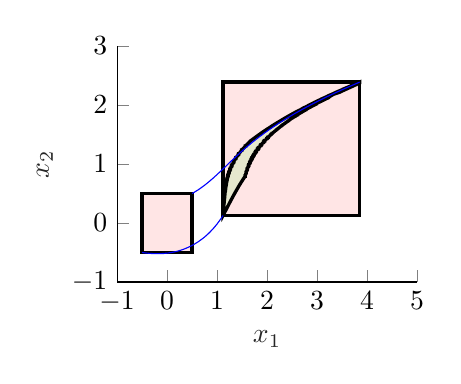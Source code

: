 % This file was created by matlab2tikz.
%
%The latest updates can be retrieved from
%  http://www.mathworks.com/matlabcentral/fileexchange/22022-matlab2tikz-matlab2tikz
%where you can also make suggestions and rate matlab2tikz.
%
\begin{tikzpicture}

\begin{axis}[%
width=3.809cm,
height=3cm,
at={(0cm,0cm)},
scale only axis,
xmin=-1,
xmax=5,
xtick={-1,  0,  1,  2,  3,  4,  5},
xlabel style={font=\color{white!15!black}},
xlabel={$x_1$},
ymin=-1,
ymax=3,
ytick={-1,  0,  1,  2,  3},
ylabel style={font=\color{white!15!black}},
ylabel={$x_2$},
axis background/.style={fill=white},
axis x line*=bottom,
axis y line*=left
]

\addplot[area legend, line width=1.2pt, draw=black, fill=red, fill opacity=0.1, forget plot]
table[row sep=crcr] {%
x	y\\
1.119	0.127\\
3.853	0.127\\
3.853	2.385\\
1.119	2.385\\
}--cycle;

\addplot[area legend, line width=1.2pt, draw=black, fill=red, fill opacity=0.1, forget plot]
table[row sep=crcr] {%
x	y\\
-0.5	-0.5\\
-0.45	-0.5\\
-0.4	-0.5\\
-0.35	-0.5\\
-0.3	-0.5\\
-0.25	-0.5\\
-0.2	-0.5\\
-0.15	-0.5\\
-0.1	-0.5\\
-0.05	-0.5\\
0	-0.5\\
0.05	-0.5\\
0.1	-0.5\\
0.15	-0.5\\
0.2	-0.5\\
0.25	-0.5\\
0.3	-0.5\\
0.35	-0.5\\
0.4	-0.5\\
0.45	-0.5\\
0.5	-0.5\\
0.5	-0.45\\
0.5	-0.4\\
0.5	-0.35\\
0.5	-0.3\\
0.5	-0.25\\
0.5	-0.2\\
0.5	-0.15\\
0.5	-0.1\\
0.5	-0.05\\
0.5	0\\
0.5	0.05\\
0.5	0.1\\
0.5	0.15\\
0.5	0.2\\
0.5	0.25\\
0.5	0.3\\
0.5	0.35\\
0.5	0.4\\
0.5	0.45\\
0.5	0.5\\
0.45	0.5\\
0.4	0.5\\
0.35	0.5\\
0.3	0.5\\
0.25	0.5\\
0.2	0.5\\
0.15	0.5\\
0.1	0.5\\
0.05	0.5\\
0	0.5\\
-0.05	0.5\\
-0.1	0.5\\
-0.15	0.5\\
-0.2	0.5\\
-0.25	0.5\\
-0.3	0.5\\
-0.35	0.5\\
-0.4	0.5\\
-0.45	0.5\\
-0.5	0.5\\
-0.5	0.45\\
-0.5	0.4\\
-0.5	0.35\\
-0.5	0.3\\
-0.5	0.25\\
-0.5	0.2\\
-0.5	0.15\\
-0.5	0.1\\
-0.5	0.05\\
-0.5	0\\
-0.5	-0.05\\
-0.5	-0.1\\
-0.5	-0.15\\
-0.5	-0.2\\
-0.5	-0.25\\
-0.5	-0.3\\
-0.5	-0.35\\
-0.5	-0.4\\
-0.5	-0.45\\
-0.5	-0.5\\
}--cycle;

\addplot[area legend, line width=1.2pt, draw=black, fill=green, fill opacity=0.1, forget plot]
table[row sep=crcr] {%
x	y\\
1.119	0.127\\
1.14	0.161\\
1.161	0.195\\
1.182	0.228\\
1.202	0.262\\
1.223	0.295\\
1.243	0.329\\
1.264	0.362\\
1.284	0.395\\
1.305	0.428\\
1.326	0.461\\
1.348	0.494\\
1.369	0.526\\
1.391	0.559\\
1.414	0.592\\
1.436	0.625\\
1.46	0.658\\
1.484	0.691\\
1.509	0.724\\
1.534	0.757\\
1.56	0.79\\
1.56	0.79\\
1.56	0.791\\
1.561	0.791\\
1.561	0.792\\
1.561	0.792\\
1.561	0.793\\
1.561	0.794\\
1.562	0.794\\
1.562	0.795\\
1.562	0.795\\
1.562	0.796\\
1.562	0.796\\
1.562	0.797\\
1.563	0.797\\
1.563	0.798\\
1.563	0.798\\
1.563	0.799\\
1.563	0.799\\
1.563	0.8\\
1.563	0.8\\
1.563	0.801\\
1.564	0.801\\
1.564	0.802\\
1.578	0.845\\
1.579	0.846\\
1.579	0.846\\
1.579	0.847\\
1.579	0.847\\
1.579	0.848\\
1.58	0.849\\
1.58	0.849\\
1.58	0.85\\
1.58	0.85\\
1.58	0.851\\
1.581	0.851\\
1.581	0.852\\
1.581	0.852\\
1.581	0.853\\
1.581	0.853\\
1.581	0.854\\
1.582	0.855\\
1.582	0.855\\
1.582	0.856\\
1.582	0.856\\
1.582	0.857\\
1.583	0.857\\
1.583	0.858\\
1.583	0.858\\
1.583	0.859\\
1.583	0.859\\
1.583	0.86\\
1.584	0.86\\
1.584	0.861\\
1.584	0.861\\
1.584	0.862\\
1.584	0.862\\
1.584	0.863\\
1.585	0.863\\
1.585	0.864\\
1.585	0.864\\
1.585	0.865\\
1.599	0.9\\
1.599	0.901\\
1.6	0.902\\
1.6	0.902\\
1.6	0.903\\
1.6	0.903\\
1.6	0.904\\
1.601	0.904\\
1.601	0.905\\
1.601	0.905\\
1.601	0.906\\
1.601	0.906\\
1.602	0.907\\
1.602	0.908\\
1.602	0.908\\
1.602	0.909\\
1.603	0.909\\
1.603	0.91\\
1.603	0.91\\
1.603	0.911\\
1.603	0.911\\
1.604	0.912\\
1.604	0.912\\
1.604	0.913\\
1.604	0.913\\
1.604	0.914\\
1.605	0.915\\
1.605	0.915\\
1.605	0.916\\
1.605	0.916\\
1.605	0.917\\
1.606	0.917\\
1.606	0.918\\
1.606	0.918\\
1.606	0.919\\
1.606	0.919\\
1.607	0.92\\
1.607	0.92\\
1.607	0.921\\
1.607	0.921\\
1.608	0.922\\
1.608	0.922\\
1.608	0.923\\
1.608	0.924\\
1.608	0.924\\
1.609	0.925\\
1.609	0.925\\
1.609	0.926\\
1.609	0.926\\
1.609	0.927\\
1.622	0.956\\
1.623	0.956\\
1.623	0.957\\
1.623	0.957\\
1.623	0.958\\
1.624	0.958\\
1.624	0.959\\
1.624	0.959\\
1.624	0.96\\
1.625	0.96\\
1.625	0.961\\
1.625	0.962\\
1.625	0.962\\
1.626	0.963\\
1.626	0.963\\
1.626	0.964\\
1.626	0.964\\
1.627	0.965\\
1.627	0.965\\
1.627	0.966\\
1.627	0.966\\
1.628	0.967\\
1.628	0.968\\
1.628	0.968\\
1.628	0.969\\
1.629	0.969\\
1.629	0.97\\
1.629	0.97\\
1.629	0.971\\
1.63	0.971\\
1.63	0.972\\
1.63	0.972\\
1.63	0.973\\
1.631	0.973\\
1.631	0.974\\
1.631	0.975\\
1.631	0.975\\
1.632	0.976\\
1.632	0.976\\
1.632	0.977\\
1.632	0.977\\
1.633	0.978\\
1.633	0.978\\
1.633	0.979\\
1.633	0.979\\
1.634	0.98\\
1.634	0.98\\
1.634	0.981\\
1.634	0.982\\
1.635	0.982\\
1.635	0.983\\
1.635	0.984\\
1.636	0.984\\
1.636	0.985\\
1.636	0.985\\
1.636	0.986\\
1.637	0.986\\
1.637	0.987\\
1.637	0.987\\
1.649	1.011\\
1.65	1.011\\
1.65	1.012\\
1.65	1.012\\
1.65	1.013\\
1.651	1.013\\
1.651	1.014\\
1.651	1.015\\
1.652	1.015\\
1.652	1.016\\
1.652	1.016\\
1.652	1.017\\
1.653	1.017\\
1.653	1.018\\
1.653	1.018\\
1.654	1.019\\
1.654	1.02\\
1.654	1.02\\
1.654	1.021\\
1.655	1.021\\
1.655	1.022\\
1.655	1.022\\
1.656	1.023\\
1.656	1.023\\
1.656	1.024\\
1.656	1.024\\
1.657	1.025\\
1.657	1.026\\
1.657	1.026\\
1.658	1.027\\
1.658	1.027\\
1.658	1.028\\
1.658	1.028\\
1.659	1.029\\
1.659	1.029\\
1.659	1.03\\
1.66	1.03\\
1.66	1.031\\
1.66	1.032\\
1.66	1.032\\
1.661	1.033\\
1.661	1.033\\
1.661	1.034\\
1.662	1.034\\
1.662	1.035\\
1.662	1.035\\
1.663	1.036\\
1.663	1.037\\
1.663	1.037\\
1.663	1.038\\
1.664	1.038\\
1.664	1.039\\
1.664	1.039\\
1.665	1.04\\
1.665	1.04\\
1.665	1.041\\
1.666	1.041\\
1.666	1.042\\
1.666	1.043\\
1.666	1.043\\
1.667	1.044\\
1.667	1.044\\
1.667	1.045\\
1.668	1.045\\
1.668	1.046\\
1.668	1.046\\
1.68	1.066\\
1.68	1.067\\
1.681	1.067\\
1.681	1.068\\
1.681	1.069\\
1.682	1.069\\
1.682	1.07\\
1.682	1.07\\
1.683	1.071\\
1.683	1.071\\
1.683	1.072\\
1.684	1.073\\
1.684	1.073\\
1.684	1.074\\
1.685	1.074\\
1.685	1.075\\
1.685	1.075\\
1.686	1.076\\
1.686	1.076\\
1.686	1.077\\
1.687	1.078\\
1.687	1.078\\
1.687	1.079\\
1.688	1.079\\
1.688	1.08\\
1.688	1.08\\
1.689	1.081\\
1.689	1.081\\
1.689	1.082\\
1.69	1.083\\
1.69	1.083\\
1.69	1.084\\
1.691	1.084\\
1.691	1.085\\
1.691	1.085\\
1.692	1.086\\
1.692	1.086\\
1.692	1.087\\
1.693	1.088\\
1.693	1.088\\
1.693	1.089\\
1.694	1.089\\
1.694	1.09\\
1.694	1.09\\
1.695	1.091\\
1.695	1.091\\
1.695	1.092\\
1.696	1.093\\
1.696	1.093\\
1.696	1.094\\
1.697	1.094\\
1.697	1.095\\
1.698	1.095\\
1.698	1.096\\
1.698	1.096\\
1.699	1.097\\
1.699	1.098\\
1.699	1.098\\
1.7	1.099\\
1.7	1.099\\
1.7	1.1\\
1.701	1.1\\
1.701	1.101\\
1.701	1.102\\
1.702	1.102\\
1.702	1.103\\
1.702	1.103\\
1.703	1.104\\
1.715	1.123\\
1.716	1.123\\
1.716	1.124\\
1.717	1.124\\
1.717	1.125\\
1.717	1.126\\
1.718	1.126\\
1.718	1.127\\
1.718	1.127\\
1.719	1.128\\
1.719	1.128\\
1.72	1.129\\
1.72	1.13\\
1.72	1.13\\
1.721	1.131\\
1.721	1.131\\
1.722	1.132\\
1.722	1.132\\
1.722	1.133\\
1.723	1.134\\
1.723	1.134\\
1.723	1.135\\
1.724	1.135\\
1.724	1.136\\
1.725	1.136\\
1.725	1.137\\
1.725	1.138\\
1.726	1.138\\
1.726	1.139\\
1.727	1.139\\
1.727	1.14\\
1.727	1.14\\
1.728	1.141\\
1.728	1.142\\
1.729	1.142\\
1.729	1.143\\
1.729	1.143\\
1.73	1.144\\
1.73	1.144\\
1.731	1.145\\
1.731	1.146\\
1.731	1.146\\
1.732	1.147\\
1.732	1.147\\
1.733	1.148\\
1.733	1.148\\
1.733	1.149\\
1.734	1.15\\
1.734	1.15\\
1.735	1.151\\
1.735	1.151\\
1.735	1.152\\
1.736	1.152\\
1.736	1.153\\
1.737	1.154\\
1.737	1.154\\
1.737	1.155\\
1.738	1.155\\
1.738	1.156\\
1.739	1.156\\
1.739	1.157\\
1.739	1.158\\
1.74	1.158\\
1.74	1.159\\
1.741	1.159\\
1.741	1.16\\
1.741	1.16\\
1.742	1.161\\
1.742	1.162\\
1.743	1.162\\
1.743	1.163\\
1.744	1.163\\
1.756	1.18\\
1.757	1.181\\
1.757	1.181\\
1.758	1.182\\
1.758	1.183\\
1.758	1.183\\
1.759	1.184\\
1.759	1.184\\
1.76	1.185\\
1.76	1.185\\
1.761	1.186\\
1.761	1.187\\
1.762	1.187\\
1.762	1.188\\
1.762	1.188\\
1.763	1.189\\
1.763	1.189\\
1.764	1.19\\
1.764	1.191\\
1.765	1.191\\
1.765	1.192\\
1.766	1.192\\
1.766	1.193\\
1.766	1.194\\
1.767	1.194\\
1.767	1.195\\
1.768	1.195\\
1.768	1.196\\
1.769	1.196\\
1.769	1.197\\
1.77	1.198\\
1.77	1.198\\
1.771	1.199\\
1.771	1.199\\
1.771	1.2\\
1.772	1.201\\
1.772	1.201\\
1.773	1.202\\
1.773	1.202\\
1.774	1.203\\
1.774	1.204\\
1.775	1.204\\
1.775	1.205\\
1.776	1.205\\
1.776	1.206\\
1.777	1.206\\
1.777	1.207\\
1.777	1.208\\
1.778	1.208\\
1.778	1.209\\
1.779	1.209\\
1.779	1.21\\
1.78	1.211\\
1.78	1.211\\
1.781	1.212\\
1.781	1.212\\
1.782	1.213\\
1.782	1.213\\
1.783	1.214\\
1.783	1.215\\
1.784	1.215\\
1.784	1.216\\
1.785	1.216\\
1.785	1.217\\
1.785	1.218\\
1.786	1.218\\
1.786	1.219\\
1.787	1.219\\
1.787	1.22\\
1.788	1.221\\
1.788	1.221\\
1.789	1.222\\
1.789	1.222\\
1.803	1.239\\
1.804	1.24\\
1.804	1.24\\
1.805	1.241\\
1.805	1.241\\
1.806	1.242\\
1.806	1.243\\
1.807	1.243\\
1.807	1.244\\
1.808	1.244\\
1.808	1.245\\
1.809	1.246\\
1.809	1.246\\
1.81	1.247\\
1.81	1.247\\
1.811	1.248\\
1.811	1.249\\
1.812	1.249\\
1.812	1.25\\
1.813	1.25\\
1.814	1.251\\
1.814	1.252\\
1.815	1.252\\
1.815	1.253\\
1.816	1.253\\
1.816	1.254\\
1.817	1.255\\
1.817	1.255\\
1.818	1.256\\
1.818	1.256\\
1.819	1.257\\
1.819	1.258\\
1.82	1.258\\
1.82	1.259\\
1.821	1.259\\
1.821	1.26\\
1.822	1.261\\
1.822	1.261\\
1.823	1.262\\
1.824	1.262\\
1.824	1.263\\
1.825	1.264\\
1.825	1.264\\
1.826	1.265\\
1.826	1.265\\
1.827	1.266\\
1.827	1.267\\
1.828	1.267\\
1.828	1.268\\
1.829	1.268\\
1.829	1.269\\
1.83	1.27\\
1.831	1.27\\
1.831	1.271\\
1.832	1.271\\
1.832	1.272\\
1.833	1.273\\
1.833	1.273\\
1.834	1.274\\
1.834	1.274\\
1.835	1.275\\
1.835	1.276\\
1.836	1.276\\
1.837	1.277\\
1.837	1.277\\
1.838	1.278\\
1.838	1.279\\
1.839	1.279\\
1.839	1.28\\
1.858	1.3\\
1.858	1.3\\
1.859	1.301\\
1.859	1.301\\
1.86	1.302\\
1.861	1.303\\
1.861	1.303\\
1.862	1.304\\
1.862	1.304\\
1.863	1.305\\
1.863	1.306\\
1.864	1.306\\
1.865	1.307\\
1.865	1.308\\
1.866	1.308\\
1.866	1.309\\
1.867	1.309\\
1.868	1.31\\
1.868	1.311\\
1.869	1.311\\
1.869	1.312\\
1.87	1.313\\
1.871	1.313\\
1.871	1.314\\
1.872	1.314\\
1.872	1.315\\
1.873	1.316\\
1.874	1.316\\
1.874	1.317\\
1.875	1.317\\
1.875	1.318\\
1.876	1.319\\
1.877	1.319\\
1.877	1.32\\
1.878	1.321\\
1.879	1.321\\
1.879	1.322\\
1.88	1.322\\
1.88	1.323\\
1.881	1.324\\
1.882	1.324\\
1.882	1.325\\
1.883	1.326\\
1.883	1.326\\
1.884	1.327\\
1.885	1.327\\
1.885	1.328\\
1.886	1.329\\
1.887	1.329\\
1.887	1.33\\
1.888	1.331\\
1.888	1.331\\
1.889	1.332\\
1.89	1.332\\
1.89	1.333\\
1.891	1.334\\
1.892	1.334\\
1.892	1.335\\
1.893	1.336\\
1.893	1.336\\
1.894	1.337\\
1.895	1.337\\
1.895	1.338\\
1.896	1.339\\
1.92	1.362\\
1.921	1.363\\
1.922	1.363\\
1.922	1.364\\
1.923	1.365\\
1.924	1.365\\
1.924	1.366\\
1.925	1.367\\
1.926	1.367\\
1.926	1.368\\
1.927	1.369\\
1.928	1.369\\
1.928	1.37\\
1.929	1.37\\
1.93	1.371\\
1.93	1.372\\
1.931	1.372\\
1.932	1.373\\
1.933	1.374\\
1.933	1.374\\
1.934	1.375\\
1.935	1.376\\
1.935	1.376\\
1.936	1.377\\
1.937	1.378\\
1.937	1.378\\
1.938	1.379\\
1.939	1.379\\
1.939	1.38\\
1.94	1.381\\
1.941	1.381\\
1.942	1.382\\
1.942	1.383\\
1.943	1.383\\
1.944	1.384\\
1.944	1.385\\
1.945	1.385\\
1.946	1.386\\
1.946	1.387\\
1.947	1.387\\
1.948	1.388\\
1.949	1.388\\
1.949	1.389\\
1.95	1.39\\
1.951	1.39\\
1.951	1.391\\
1.952	1.392\\
1.953	1.392\\
1.954	1.393\\
1.954	1.394\\
1.955	1.394\\
1.956	1.395\\
1.956	1.396\\
1.957	1.396\\
1.958	1.397\\
1.959	1.398\\
1.959	1.398\\
1.993	1.427\\
1.993	1.428\\
1.994	1.429\\
1.995	1.429\\
1.996	1.43\\
1.996	1.431\\
1.997	1.431\\
1.998	1.432\\
1.999	1.433\\
2.0	1.433\\
2.0	1.434\\
2.001	1.435\\
2.002	1.435\\
2.003	1.436\\
2.004	1.437\\
2.004	1.437\\
2.005	1.438\\
2.006	1.439\\
2.007	1.439\\
2.007	1.44\\
2.008	1.441\\
2.009	1.441\\
2.01	1.442\\
2.011	1.443\\
2.011	1.443\\
2.012	1.444\\
2.013	1.445\\
2.014	1.445\\
2.015	1.446\\
2.015	1.447\\
2.016	1.447\\
2.017	1.448\\
2.018	1.449\\
2.019	1.449\\
2.02	1.45\\
2.02	1.451\\
2.021	1.451\\
2.022	1.452\\
2.023	1.453\\
2.024	1.453\\
2.024	1.454\\
2.025	1.455\\
2.026	1.455\\
2.027	1.456\\
2.028	1.457\\
2.028	1.457\\
2.029	1.458\\
2.03	1.459\\
2.031	1.459\\
2.032	1.46\\
2.076	1.495\\
2.077	1.496\\
2.078	1.497\\
2.079	1.497\\
2.08	1.498\\
2.08	1.499\\
2.081	1.499\\
2.082	1.5\\
2.083	1.501\\
2.084	1.501\\
2.085	1.502\\
2.086	1.503\\
2.087	1.504\\
2.088	1.504\\
2.089	1.505\\
2.09	1.506\\
2.09	1.506\\
2.091	1.507\\
2.092	1.508\\
2.093	1.508\\
2.094	1.509\\
2.095	1.51\\
2.096	1.511\\
2.097	1.511\\
2.098	1.512\\
2.099	1.513\\
2.1	1.513\\
2.101	1.514\\
2.101	1.515\\
2.102	1.515\\
2.103	1.516\\
2.104	1.517\\
2.105	1.518\\
2.106	1.518\\
2.107	1.519\\
2.108	1.52\\
2.109	1.52\\
2.11	1.521\\
2.111	1.522\\
2.112	1.522\\
2.113	1.523\\
2.114	1.524\\
2.114	1.525\\
2.172	1.566\\
2.173	1.567\\
2.174	1.568\\
2.175	1.569\\
2.176	1.569\\
2.177	1.57\\
2.178	1.571\\
2.18	1.572\\
2.181	1.572\\
2.182	1.573\\
2.183	1.574\\
2.184	1.575\\
2.185	1.575\\
2.186	1.576\\
2.187	1.577\\
2.188	1.577\\
2.189	1.578\\
2.19	1.579\\
2.191	1.58\\
2.192	1.58\\
2.193	1.581\\
2.194	1.582\\
2.195	1.583\\
2.196	1.583\\
2.197	1.584\\
2.198	1.585\\
2.2	1.586\\
2.201	1.586\\
2.202	1.587\\
2.203	1.588\\
2.204	1.588\\
2.205	1.589\\
2.206	1.59\\
2.207	1.591\\
2.208	1.591\\
2.209	1.592\\
2.284	1.642\\
2.285	1.642\\
2.286	1.643\\
2.287	1.644\\
2.288	1.645\\
2.29	1.645\\
2.291	1.646\\
2.292	1.647\\
2.293	1.648\\
2.294	1.649\\
2.296	1.649\\
2.297	1.65\\
2.298	1.651\\
2.299	1.652\\
2.3	1.652\\
2.302	1.653\\
2.303	1.654\\
2.304	1.655\\
2.305	1.656\\
2.306	1.656\\
2.308	1.657\\
2.309	1.658\\
2.31	1.659\\
2.311	1.659\\
2.313	1.66\\
2.314	1.661\\
2.315	1.662\\
2.316	1.663\\
2.317	1.663\\
2.319	1.664\\
2.32	1.665\\
2.412	1.721\\
2.414	1.722\\
2.415	1.723\\
2.416	1.724\\
2.418	1.725\\
2.419	1.725\\
2.421	1.726\\
2.422	1.727\\
2.423	1.728\\
2.425	1.729\\
2.426	1.729\\
2.427	1.73\\
2.429	1.731\\
2.43	1.732\\
2.432	1.733\\
2.433	1.734\\
2.434	1.734\\
2.436	1.735\\
2.437	1.736\\
2.439	1.737\\
2.44	1.738\\
2.441	1.738\\
2.443	1.739\\
2.444	1.74\\
2.446	1.741\\
2.459	1.75\\
2.468	1.757\\
2.561	1.806\\
2.563	1.807\\
2.564	1.808\\
2.566	1.809\\
2.568	1.809\\
2.569	1.81\\
2.571	1.811\\
2.572	1.812\\
2.574	1.813\\
2.576	1.814\\
2.577	1.815\\
2.579	1.815\\
2.581	1.816\\
2.582	1.817\\
2.584	1.818\\
2.585	1.819\\
2.587	1.82\\
2.589	1.821\\
2.59	1.822\\
2.592	1.822\\
2.593	1.823\\
2.597	1.826\\
2.6	1.828\\
2.602	1.829\\
2.602	1.829\\
2.603	1.83\\
2.604	1.831\\
2.605	1.831\\
2.606	1.832\\
2.607	1.832\\
2.607	1.833\\
2.608	1.833\\
2.609	1.834\\
2.61	1.835\\
2.61	1.835\\
2.734	1.896\\
2.736	1.897\\
2.738	1.898\\
2.74	1.899\\
2.742	1.9\\
2.743	1.901\\
2.745	1.902\\
2.747	1.903\\
2.749	1.904\\
2.751	1.905\\
2.753	1.906\\
2.755	1.907\\
2.757	1.908\\
2.758	1.908\\
2.76	1.909\\
2.762	1.91\\
2.764	1.911\\
2.766	1.912\\
2.767	1.913\\
2.768	1.913\\
2.769	1.914\\
2.77	1.915\\
2.771	1.915\\
2.772	1.916\\
2.773	1.916\\
2.774	1.917\\
2.774	1.918\\
2.775	1.918\\
2.776	1.919\\
2.777	1.919\\
2.778	1.92\\
2.779	1.921\\
2.78	1.921\\
2.78	1.922\\
2.781	1.922\\
2.782	1.923\\
2.783	1.923\\
2.784	1.924\\
2.784	1.925\\
2.785	1.925\\
2.935	1.993\\
2.937	1.994\\
2.94	1.995\\
2.942	1.996\\
2.944	1.997\\
2.946	1.998\\
2.948	1.999\\
2.95	2.0\\
2.953	2.001\\
2.955	2.002\\
2.957	2.003\\
2.959	2.004\\
2.961	2.005\\
2.963	2.006\\
2.966	2.007\\
2.967	2.008\\
2.968	2.009\\
2.969	2.009\\
2.97	2.01\\
2.971	2.011\\
2.972	2.011\\
2.973	2.012\\
2.974	2.012\\
2.975	2.013\\
2.976	2.014\\
2.977	2.014\\
2.978	2.015\\
2.979	2.015\\
2.98	2.016\\
2.981	2.017\\
2.982	2.017\\
2.983	2.018\\
2.984	2.018\\
2.985	2.019\\
2.986	2.02\\
2.987	2.02\\
2.987	2.021\\
2.988	2.021\\
2.989	2.022\\
2.99	2.022\\
2.991	2.023\\
2.991	2.023\\
2.992	2.024\\
2.993	2.025\\
2.993	2.025\\
3.17	2.098\\
3.172	2.099\\
3.175	2.1\\
3.177	2.101\\
3.18	2.102\\
3.182	2.103\\
3.185	2.105\\
3.187	2.106\\
3.19	2.107\\
3.192	2.108\\
3.195	2.109\\
3.197	2.11\\
3.2	2.111\\
3.201	2.112\\
3.203	2.112\\
3.204	2.113\\
3.205	2.114\\
3.206	2.114\\
3.207	2.115\\
3.209	2.115\\
3.21	2.116\\
3.211	2.117\\
3.212	2.117\\
3.213	2.118\\
3.214	2.119\\
3.215	2.119\\
3.217	2.12\\
3.218	2.12\\
3.219	2.121\\
3.22	2.122\\
3.221	2.122\\
3.222	2.123\\
3.223	2.123\\
3.224	2.124\\
3.225	2.125\\
3.226	2.125\\
3.226	2.126\\
3.227	2.126\\
3.228	2.127\\
3.229	2.127\\
3.23	2.128\\
3.231	2.128\\
3.231	2.129\\
3.232	2.13\\
3.329	2.179\\
3.444	2.211\\
3.447	2.212\\
3.45	2.214\\
3.453	2.215\\
3.456	2.216\\
3.459	2.217\\
3.462	2.218\\
3.465	2.219\\
3.467	2.221\\
3.47	2.222\\
3.473	2.223\\
3.476	2.224\\
3.479	2.225\\
3.482	2.226\\
3.485	2.228\\
3.488	2.229\\
3.491	2.23\\
3.494	2.231\\
3.497	2.232\\
3.5	2.233\\
3.503	2.235\\
3.506	2.236\\
3.509	2.237\\
3.512	2.238\\
3.514	2.239\\
3.517	2.24\\
3.52	2.241\\
3.523	2.243\\
3.526	2.244\\
3.529	2.245\\
3.532	2.246\\
3.535	2.247\\
3.538	2.248\\
3.54	2.249\\
3.543	2.25\\
3.546	2.252\\
3.549	2.253\\
3.552	2.254\\
3.555	2.255\\
3.558	2.256\\
3.561	2.257\\
3.563	2.258\\
3.566	2.259\\
3.569	2.26\\
3.572	2.262\\
3.575	2.263\\
3.578	2.264\\
3.58	2.265\\
3.583	2.266\\
3.586	2.267\\
3.589	2.268\\
3.591	2.269\\
3.594	2.27\\
3.597	2.271\\
3.6	2.272\\
3.603	2.273\\
3.605	2.275\\
3.608	2.276\\
3.611	2.277\\
3.614	2.278\\
3.616	2.279\\
3.619	2.28\\
3.622	2.281\\
3.624	2.282\\
3.627	2.283\\
3.63	2.284\\
3.632	2.285\\
3.635	2.286\\
3.638	2.287\\
3.64	2.288\\
3.643	2.289\\
3.646	2.29\\
3.648	2.291\\
3.651	2.292\\
3.653	2.293\\
3.656	2.294\\
3.659	2.295\\
3.661	2.296\\
3.664	2.297\\
3.666	2.298\\
3.669	2.299\\
3.671	2.3\\
3.674	2.301\\
3.676	2.302\\
3.679	2.303\\
3.681	2.304\\
3.684	2.305\\
3.686	2.306\\
3.689	2.307\\
3.691	2.308\\
3.694	2.309\\
3.696	2.31\\
3.698	2.31\\
3.701	2.311\\
3.703	2.312\\
3.706	2.313\\
3.708	2.314\\
3.71	2.315\\
3.713	2.316\\
3.715	2.317\\
3.717	2.318\\
3.719	2.319\\
3.722	2.319\\
3.724	2.32\\
3.726	2.321\\
3.728	2.322\\
3.731	2.323\\
3.733	2.324\\
3.735	2.325\\
3.737	2.326\\
3.739	2.326\\
3.741	2.327\\
3.744	2.328\\
3.746	2.329\\
3.748	2.33\\
3.75	2.331\\
3.752	2.331\\
3.754	2.332\\
3.756	2.333\\
3.758	2.334\\
3.76	2.335\\
3.762	2.335\\
3.764	2.336\\
3.766	2.337\\
3.768	2.338\\
3.77	2.339\\
3.772	2.339\\
3.774	2.34\\
3.776	2.341\\
3.777	2.342\\
3.779	2.342\\
3.781	2.343\\
3.783	2.344\\
3.785	2.345\\
3.786	2.345\\
3.788	2.346\\
3.79	2.347\\
3.792	2.347\\
3.793	2.348\\
3.795	2.349\\
3.797	2.35\\
3.798	2.35\\
3.8	2.351\\
3.801	2.352\\
3.803	2.352\\
3.805	2.353\\
3.806	2.354\\
3.808	2.354\\
3.809	2.355\\
3.811	2.356\\
3.812	2.356\\
3.813	2.357\\
3.815	2.358\\
3.816	2.358\\
3.818	2.359\\
3.819	2.359\\
3.82	2.36\\
3.822	2.361\\
3.823	2.361\\
3.824	2.362\\
3.825	2.363\\
3.827	2.363\\
3.828	2.364\\
3.829	2.364\\
3.83	2.365\\
3.831	2.366\\
3.832	2.366\\
3.833	2.367\\
3.834	2.367\\
3.835	2.368\\
3.836	2.368\\
3.837	2.369\\
3.838	2.37\\
3.839	2.37\\
3.84	2.371\\
3.841	2.371\\
3.842	2.372\\
3.843	2.372\\
3.843	2.373\\
3.844	2.373\\
3.845	2.374\\
3.846	2.374\\
3.846	2.375\\
3.847	2.376\\
3.848	2.376\\
3.848	2.377\\
3.849	2.377\\
3.849	2.378\\
3.85	2.378\\
3.85	2.379\\
3.851	2.379\\
3.851	2.38\\
3.851	2.38\\
3.852	2.381\\
3.852	2.381\\
3.852	2.382\\
3.852	2.382\\
3.852	2.383\\
3.853	2.383\\
3.853	2.384\\
3.853	2.384\\
3.853	2.385\\
3.778	2.354\\
3.775	2.353\\
3.773	2.353\\
3.682	2.325\\
3.681	2.324\\
3.679	2.323\\
3.678	2.323\\
3.677	2.322\\
3.52	2.266\\
3.519	2.265\\
3.518	2.265\\
3.516	2.264\\
3.515	2.263\\
3.514	2.263\\
3.513	2.262\\
3.512	2.262\\
3.511	2.261\\
3.51	2.26\\
3.509	2.26\\
3.508	2.259\\
3.507	2.259\\
3.366	2.208\\
3.356	2.203\\
3.353	2.201\\
3.351	2.2\\
3.35	2.2\\
3.349	2.199\\
3.348	2.199\\
3.347	2.198\\
3.22	2.152\\
3.212	2.148\\
3.209	2.146\\
3.207	2.145\\
3.206	2.144\\
3.082	2.097\\
3.077	2.094\\
3.075	2.093\\
3.074	2.092\\
3.073	2.092\\
2.95	2.043\\
2.935	2.035\\
2.825	1.99\\
2.807	1.979\\
2.707	1.939\\
2.678	1.921\\
2.594	1.888\\
2.487	1.838\\
2.385	1.789\\
2.288	1.741\\
2.196	1.694\\
2.108	1.648\\
2.025	1.602\\
1.945	1.558\\
1.87	1.514\\
1.798	1.47\\
1.729	1.428\\
1.664	1.386\\
1.663	1.385\\
1.662	1.384\\
1.661	1.383\\
1.66	1.383\\
1.659	1.382\\
1.658	1.381\\
1.657	1.38\\
1.656	1.379\\
1.656	1.379\\
1.655	1.378\\
1.654	1.377\\
1.653	1.376\\
1.652	1.376\\
1.64	1.364\\
1.575	1.31\\
1.574	1.309\\
1.573	1.309\\
1.572	1.308\\
1.571	1.307\\
1.571	1.306\\
1.57	1.306\\
1.569	1.305\\
1.568	1.304\\
1.567	1.304\\
1.567	1.303\\
1.566	1.302\\
1.565	1.301\\
1.564	1.301\\
1.564	1.3\\
1.563	1.299\\
1.562	1.299\\
1.538	1.273\\
1.499	1.239\\
1.499	1.238\\
1.498	1.238\\
1.497	1.237\\
1.497	1.236\\
1.496	1.235\\
1.495	1.235\\
1.495	1.234\\
1.494	1.233\\
1.493	1.233\\
1.493	1.232\\
1.492	1.231\\
1.491	1.231\\
1.491	1.23\\
1.49	1.229\\
1.489	1.229\\
1.489	1.228\\
1.488	1.227\\
1.487	1.227\\
1.487	1.226\\
1.486	1.225\\
1.436	1.171\\
1.435	1.171\\
1.435	1.17\\
1.434	1.17\\
1.434	1.169\\
1.433	1.168\\
1.433	1.168\\
1.432	1.167\\
1.431	1.166\\
1.431	1.166\\
1.43	1.165\\
1.43	1.164\\
1.429	1.164\\
1.429	1.163\\
1.428	1.162\\
1.427	1.162\\
1.427	1.161\\
1.426	1.16\\
1.426	1.16\\
1.425	1.159\\
1.425	1.159\\
1.424	1.158\\
1.424	1.157\\
1.423	1.157\\
1.423	1.156\\
1.422	1.155\\
1.422	1.155\\
1.383	1.107\\
1.382	1.107\\
1.382	1.106\\
1.381	1.105\\
1.381	1.105\\
1.38	1.104\\
1.38	1.104\\
1.379	1.103\\
1.379	1.102\\
1.378	1.102\\
1.378	1.101\\
1.378	1.1\\
1.377	1.1\\
1.377	1.099\\
1.376	1.099\\
1.376	1.098\\
1.375	1.097\\
1.375	1.097\\
1.374	1.096\\
1.374	1.096\\
1.373	1.095\\
1.373	1.094\\
1.372	1.094\\
1.372	1.093\\
1.372	1.093\\
1.371	1.092\\
1.371	1.091\\
1.37	1.091\\
1.37	1.09\\
1.369	1.089\\
1.369	1.089\\
1.368	1.088\\
1.368	1.088\\
1.367	1.087\\
1.367	1.086\\
1.338	1.046\\
1.338	1.045\\
1.337	1.045\\
1.337	1.044\\
1.337	1.044\\
1.336	1.043\\
1.336	1.042\\
1.335	1.042\\
1.335	1.041\\
1.335	1.041\\
1.334	1.04\\
1.334	1.039\\
1.333	1.039\\
1.333	1.038\\
1.333	1.038\\
1.332	1.037\\
1.332	1.036\\
1.332	1.036\\
1.331	1.035\\
1.331	1.035\\
1.33	1.034\\
1.33	1.034\\
1.33	1.033\\
1.329	1.032\\
1.329	1.032\\
1.328	1.031\\
1.328	1.031\\
1.328	1.03\\
1.327	1.029\\
1.327	1.029\\
1.327	1.028\\
1.326	1.028\\
1.326	1.027\\
1.325	1.026\\
1.325	1.026\\
1.325	1.025\\
1.324	1.025\\
1.324	1.024\\
1.324	1.024\\
1.323	1.023\\
1.323	1.022\\
1.322	1.022\\
1.322	1.021\\
1.322	1.021\\
1.322	1.02\\
1.301	0.987\\
1.301	0.986\\
1.301	0.986\\
1.3	0.985\\
1.3	0.985\\
1.299	0.984\\
1.299	0.984\\
1.299	0.983\\
1.299	0.982\\
1.298	0.982\\
1.298	0.981\\
1.298	0.981\\
1.297	0.98\\
1.297	0.98\\
1.297	0.979\\
1.296	0.978\\
1.296	0.978\\
1.296	0.977\\
1.295	0.977\\
1.295	0.976\\
1.295	0.976\\
1.294	0.975\\
1.294	0.974\\
1.294	0.974\\
1.293	0.973\\
1.293	0.973\\
1.293	0.972\\
1.292	0.972\\
1.292	0.971\\
1.292	0.97\\
1.291	0.97\\
1.291	0.969\\
1.291	0.969\\
1.29	0.968\\
1.29	0.968\\
1.29	0.967\\
1.29	0.966\\
1.289	0.966\\
1.289	0.965\\
1.289	0.965\\
1.288	0.964\\
1.288	0.964\\
1.288	0.963\\
1.287	0.963\\
1.287	0.962\\
1.287	0.961\\
1.286	0.961\\
1.286	0.96\\
1.286	0.96\\
1.286	0.959\\
1.285	0.959\\
1.285	0.958\\
1.285	0.957\\
1.284	0.957\\
1.284	0.956\\
1.284	0.956\\
1.284	0.955\\
1.283	0.955\\
1.27	0.93\\
1.27	0.93\\
1.27	0.929\\
1.27	0.928\\
1.269	0.928\\
1.269	0.927\\
1.269	0.927\\
1.268	0.926\\
1.268	0.926\\
1.268	0.925\\
1.268	0.925\\
1.267	0.924\\
1.267	0.923\\
1.267	0.923\\
1.267	0.922\\
1.266	0.922\\
1.266	0.921\\
1.266	0.921\\
1.266	0.92\\
1.265	0.92\\
1.265	0.919\\
1.265	0.918\\
1.264	0.918\\
1.264	0.917\\
1.264	0.917\\
1.264	0.916\\
1.263	0.916\\
1.263	0.915\\
1.263	0.915\\
1.263	0.914\\
1.262	0.913\\
1.262	0.913\\
1.262	0.912\\
1.262	0.912\\
1.261	0.911\\
1.261	0.911\\
1.261	0.91\\
1.261	0.91\\
1.26	0.909\\
1.26	0.909\\
1.26	0.908\\
1.26	0.907\\
1.259	0.907\\
1.259	0.906\\
1.259	0.906\\
1.258	0.905\\
1.258	0.905\\
1.258	0.904\\
1.258	0.904\\
1.257	0.903\\
1.257	0.902\\
1.257	0.902\\
1.257	0.901\\
1.256	0.901\\
1.256	0.9\\
1.256	0.9\\
1.256	0.899\\
1.256	0.899\\
1.255	0.898\\
1.255	0.898\\
1.255	0.897\\
1.255	0.896\\
1.254	0.896\\
1.254	0.895\\
1.254	0.895\\
1.254	0.894\\
1.253	0.894\\
1.253	0.893\\
1.253	0.893\\
1.253	0.892\\
1.245	0.875\\
1.245	0.874\\
1.245	0.874\\
1.244	0.873\\
1.244	0.873\\
1.244	0.872\\
1.244	0.872\\
1.243	0.871\\
1.243	0.871\\
1.243	0.87\\
1.243	0.869\\
1.243	0.869\\
1.242	0.868\\
1.242	0.868\\
1.242	0.867\\
1.242	0.867\\
1.241	0.866\\
1.241	0.866\\
1.241	0.865\\
1.241	0.865\\
1.241	0.864\\
1.24	0.864\\
1.24	0.863\\
1.24	0.862\\
1.24	0.862\\
1.239	0.861\\
1.239	0.861\\
1.239	0.86\\
1.239	0.86\\
1.239	0.859\\
1.238	0.859\\
1.238	0.858\\
1.238	0.858\\
1.238	0.857\\
1.238	0.857\\
1.237	0.856\\
1.237	0.855\\
1.237	0.855\\
1.237	0.854\\
1.236	0.854\\
1.236	0.853\\
1.236	0.853\\
1.236	0.852\\
1.236	0.852\\
1.235	0.851\\
1.235	0.851\\
1.235	0.85\\
1.235	0.85\\
1.235	0.849\\
1.234	0.848\\
1.234	0.848\\
1.234	0.847\\
1.234	0.847\\
1.234	0.846\\
1.233	0.846\\
1.233	0.845\\
1.233	0.845\\
1.233	0.844\\
1.233	0.844\\
1.232	0.843\\
1.232	0.843\\
1.232	0.842\\
1.232	0.841\\
1.232	0.841\\
1.231	0.84\\
1.231	0.84\\
1.231	0.839\\
1.231	0.839\\
1.231	0.838\\
1.23	0.838\\
1.23	0.837\\
1.23	0.837\\
1.23	0.836\\
1.23	0.836\\
1.229	0.835\\
1.229	0.835\\
1.229	0.834\\
1.229	0.833\\
1.229	0.833\\
1.228	0.832\\
1.228	0.832\\
1.224	0.821\\
1.224	0.821\\
1.224	0.82\\
1.224	0.819\\
1.224	0.819\\
1.223	0.818\\
1.223	0.818\\
1.223	0.817\\
1.223	0.817\\
1.223	0.816\\
1.222	0.816\\
1.222	0.815\\
1.222	0.815\\
1.222	0.814\\
1.222	0.814\\
1.222	0.813\\
1.221	0.813\\
1.221	0.812\\
1.221	0.811\\
1.221	0.811\\
1.221	0.81\\
1.22	0.81\\
1.22	0.809\\
1.22	0.809\\
1.22	0.808\\
1.22	0.808\\
1.22	0.807\\
1.219	0.807\\
1.219	0.806\\
1.219	0.806\\
1.219	0.805\\
1.219	0.805\\
1.219	0.804\\
1.218	0.804\\
1.218	0.803\\
1.218	0.802\\
1.218	0.802\\
1.218	0.801\\
1.217	0.801\\
1.217	0.8\\
1.217	0.8\\
1.217	0.799\\
1.217	0.799\\
1.217	0.798\\
1.216	0.798\\
1.216	0.797\\
1.216	0.797\\
1.216	0.796\\
1.216	0.796\\
1.216	0.795\\
1.215	0.795\\
1.215	0.794\\
1.215	0.793\\
1.215	0.793\\
1.215	0.792\\
1.215	0.792\\
1.214	0.791\\
1.214	0.791\\
1.214	0.79\\
1.214	0.79\\
1.214	0.789\\
1.214	0.789\\
1.213	0.788\\
1.213	0.788\\
1.213	0.787\\
1.213	0.787\\
1.213	0.786\\
1.213	0.786\\
1.212	0.785\\
1.212	0.785\\
1.212	0.784\\
1.212	0.783\\
1.212	0.783\\
1.212	0.782\\
1.211	0.782\\
1.211	0.781\\
1.211	0.781\\
1.211	0.78\\
1.211	0.78\\
1.211	0.779\\
1.211	0.779\\
1.21	0.778\\
1.21	0.778\\
1.21	0.777\\
1.21	0.777\\
1.21	0.776\\
1.21	0.776\\
1.209	0.775\\
1.209	0.775\\
1.209	0.774\\
1.209	0.773\\
1.207	0.768\\
1.207	0.768\\
1.207	0.767\\
1.207	0.767\\
1.207	0.766\\
1.207	0.766\\
1.206	0.765\\
1.206	0.765\\
1.206	0.764\\
1.206	0.763\\
1.206	0.763\\
1.206	0.762\\
1.206	0.762\\
1.205	0.761\\
1.205	0.761\\
1.205	0.76\\
1.205	0.76\\
1.205	0.759\\
1.205	0.759\\
1.205	0.758\\
1.204	0.758\\
1.204	0.757\\
1.204	0.757\\
1.204	0.756\\
1.204	0.756\\
1.204	0.755\\
1.204	0.755\\
1.203	0.754\\
1.203	0.754\\
1.203	0.753\\
1.203	0.753\\
1.203	0.752\\
1.203	0.751\\
1.203	0.751\\
1.202	0.75\\
1.202	0.75\\
1.202	0.749\\
1.202	0.749\\
1.202	0.748\\
1.202	0.748\\
1.202	0.747\\
1.201	0.747\\
1.201	0.746\\
1.201	0.746\\
1.201	0.745\\
1.201	0.745\\
1.201	0.744\\
1.201	0.744\\
1.2	0.743\\
1.2	0.743\\
1.2	0.742\\
1.2	0.742\\
1.2	0.741\\
1.2	0.741\\
1.2	0.74\\
1.199	0.739\\
1.199	0.739\\
1.199	0.738\\
1.199	0.738\\
1.199	0.737\\
1.199	0.737\\
1.199	0.736\\
1.199	0.736\\
1.198	0.735\\
1.198	0.735\\
1.198	0.734\\
1.198	0.734\\
1.198	0.733\\
1.198	0.733\\
1.198	0.732\\
1.197	0.732\\
1.197	0.731\\
1.197	0.731\\
1.197	0.73\\
1.197	0.73\\
1.197	0.729\\
1.197	0.729\\
1.197	0.728\\
1.196	0.728\\
1.196	0.727\\
1.196	0.726\\
1.196	0.726\\
1.196	0.725\\
1.196	0.725\\
1.196	0.724\\
1.196	0.724\\
1.195	0.723\\
1.195	0.723\\
1.195	0.722\\
1.195	0.722\\
1.195	0.721\\
1.195	0.721\\
1.195	0.72\\
1.195	0.72\\
1.194	0.716\\
1.194	0.716\\
1.193	0.715\\
1.193	0.715\\
1.193	0.714\\
1.193	0.713\\
1.193	0.713\\
1.193	0.712\\
1.193	0.712\\
1.193	0.711\\
1.192	0.711\\
1.192	0.71\\
1.192	0.71\\
1.192	0.709\\
1.192	0.709\\
1.192	0.708\\
1.192	0.708\\
1.192	0.707\\
1.191	0.707\\
1.191	0.706\\
1.191	0.706\\
1.191	0.705\\
1.191	0.705\\
1.191	0.704\\
1.191	0.704\\
1.191	0.703\\
1.191	0.703\\
1.19	0.702\\
1.19	0.702\\
1.19	0.701\\
1.19	0.701\\
1.19	0.7\\
1.19	0.7\\
1.19	0.699\\
1.19	0.698\\
1.189	0.698\\
1.189	0.697\\
1.189	0.697\\
1.189	0.696\\
1.189	0.696\\
1.189	0.695\\
1.189	0.695\\
1.189	0.694\\
1.189	0.694\\
1.188	0.693\\
1.188	0.693\\
1.188	0.692\\
1.188	0.692\\
1.188	0.691\\
1.188	0.691\\
1.188	0.69\\
1.188	0.69\\
1.188	0.689\\
1.187	0.689\\
1.187	0.688\\
1.187	0.688\\
1.187	0.687\\
1.187	0.687\\
1.187	0.686\\
1.187	0.686\\
1.187	0.685\\
1.187	0.685\\
1.187	0.684\\
1.186	0.684\\
1.186	0.683\\
1.186	0.683\\
1.186	0.682\\
1.186	0.681\\
1.186	0.681\\
1.186	0.68\\
1.186	0.68\\
1.186	0.679\\
1.185	0.679\\
1.185	0.678\\
1.185	0.678\\
1.185	0.677\\
1.185	0.677\\
1.185	0.676\\
1.185	0.676\\
1.185	0.675\\
1.185	0.675\\
1.185	0.674\\
1.184	0.674\\
1.184	0.673\\
1.184	0.673\\
1.184	0.672\\
1.184	0.672\\
1.184	0.671\\
1.183	0.664\\
1.182	0.664\\
1.182	0.663\\
1.182	0.663\\
1.182	0.662\\
1.182	0.662\\
1.182	0.661\\
1.182	0.661\\
1.182	0.66\\
1.182	0.66\\
1.182	0.659\\
1.181	0.659\\
1.181	0.658\\
1.181	0.658\\
1.181	0.657\\
1.181	0.657\\
1.181	0.656\\
1.181	0.656\\
1.181	0.655\\
1.181	0.655\\
1.181	0.654\\
1.18	0.654\\
1.18	0.653\\
1.18	0.653\\
1.18	0.652\\
1.18	0.652\\
1.18	0.651\\
1.18	0.651\\
1.18	0.65\\
1.18	0.649\\
1.18	0.649\\
1.18	0.648\\
1.179	0.648\\
1.179	0.647\\
1.179	0.647\\
1.179	0.646\\
1.179	0.646\\
1.179	0.645\\
1.179	0.645\\
1.179	0.644\\
1.179	0.644\\
1.179	0.643\\
1.179	0.643\\
1.178	0.642\\
1.178	0.642\\
1.178	0.641\\
1.178	0.641\\
1.178	0.64\\
1.178	0.64\\
1.178	0.639\\
1.178	0.639\\
1.178	0.638\\
1.178	0.638\\
1.178	0.637\\
1.177	0.637\\
1.177	0.636\\
1.177	0.636\\
1.177	0.635\\
1.177	0.635\\
1.177	0.634\\
1.177	0.634\\
1.177	0.633\\
1.177	0.633\\
1.177	0.632\\
1.177	0.632\\
1.177	0.631\\
1.176	0.631\\
1.176	0.63\\
1.176	0.63\\
1.176	0.629\\
1.176	0.629\\
1.176	0.628\\
1.176	0.627\\
1.176	0.627\\
1.176	0.626\\
1.176	0.626\\
1.176	0.625\\
1.176	0.625\\
1.175	0.624\\
1.173	0.613\\
1.173	0.612\\
1.173	0.612\\
1.173	0.611\\
1.173	0.611\\
1.173	0.61\\
1.173	0.61\\
1.173	0.609\\
1.173	0.609\\
1.173	0.608\\
1.173	0.608\\
1.173	0.607\\
1.172	0.607\\
1.172	0.606\\
1.172	0.606\\
1.172	0.605\\
1.172	0.605\\
1.172	0.604\\
1.172	0.604\\
1.172	0.603\\
1.172	0.603\\
1.172	0.602\\
1.172	0.602\\
1.172	0.601\\
1.172	0.601\\
1.171	0.6\\
1.171	0.6\\
1.171	0.599\\
1.171	0.599\\
1.171	0.598\\
1.171	0.597\\
1.171	0.597\\
1.171	0.596\\
1.171	0.596\\
1.171	0.595\\
1.171	0.595\\
1.171	0.594\\
1.171	0.594\\
1.171	0.593\\
1.17	0.593\\
1.17	0.592\\
1.17	0.592\\
1.17	0.591\\
1.17	0.591\\
1.17	0.59\\
1.17	0.59\\
1.17	0.589\\
1.17	0.589\\
1.17	0.588\\
1.17	0.588\\
1.17	0.587\\
1.17	0.587\\
1.17	0.586\\
1.169	0.586\\
1.169	0.585\\
1.169	0.585\\
1.169	0.584\\
1.169	0.584\\
1.169	0.583\\
1.169	0.583\\
1.169	0.582\\
1.169	0.582\\
1.169	0.581\\
1.169	0.581\\
1.169	0.58\\
1.169	0.58\\
1.169	0.579\\
1.169	0.579\\
1.168	0.578\\
1.168	0.578\\
1.166	0.561\\
1.166	0.561\\
1.166	0.56\\
1.166	0.56\\
1.166	0.559\\
1.166	0.559\\
1.166	0.558\\
1.165	0.558\\
1.165	0.557\\
1.165	0.557\\
1.165	0.556\\
1.165	0.556\\
1.165	0.555\\
1.165	0.555\\
1.165	0.554\\
1.165	0.553\\
1.165	0.553\\
1.165	0.552\\
1.165	0.552\\
1.165	0.551\\
1.165	0.551\\
1.165	0.55\\
1.164	0.55\\
1.164	0.549\\
1.164	0.549\\
1.164	0.548\\
1.164	0.548\\
1.164	0.547\\
1.164	0.547\\
1.164	0.546\\
1.164	0.546\\
1.164	0.545\\
1.164	0.545\\
1.164	0.544\\
1.164	0.544\\
1.164	0.543\\
1.164	0.543\\
1.164	0.542\\
1.163	0.542\\
1.163	0.541\\
1.163	0.541\\
1.163	0.54\\
1.163	0.54\\
1.163	0.539\\
1.163	0.539\\
1.163	0.538\\
1.163	0.538\\
1.163	0.537\\
1.163	0.537\\
1.163	0.536\\
1.163	0.536\\
1.163	0.535\\
1.163	0.535\\
1.163	0.534\\
1.163	0.534\\
1.163	0.533\\
1.163	0.533\\
1.163	0.532\\
1.159	0.509\\
1.159	0.509\\
1.159	0.508\\
1.159	0.508\\
1.159	0.507\\
1.159	0.507\\
1.159	0.506\\
1.159	0.506\\
1.159	0.505\\
1.159	0.504\\
1.159	0.504\\
1.159	0.503\\
1.159	0.503\\
1.159	0.502\\
1.159	0.502\\
1.159	0.501\\
1.159	0.501\\
1.158	0.5\\
1.158	0.5\\
1.158	0.499\\
1.158	0.499\\
1.158	0.498\\
1.158	0.498\\
1.158	0.497\\
1.158	0.497\\
1.158	0.496\\
1.158	0.496\\
1.158	0.495\\
1.158	0.495\\
1.158	0.494\\
1.158	0.494\\
1.158	0.493\\
1.158	0.493\\
1.158	0.492\\
1.158	0.492\\
1.158	0.491\\
1.158	0.491\\
1.157	0.49\\
1.157	0.49\\
1.157	0.489\\
1.157	0.489\\
1.157	0.488\\
1.157	0.488\\
1.157	0.487\\
1.157	0.487\\
1.154	0.456\\
1.154	0.456\\
1.153	0.455\\
1.153	0.455\\
1.153	0.454\\
1.153	0.454\\
1.153	0.453\\
1.153	0.453\\
1.153	0.452\\
1.153	0.452\\
1.153	0.451\\
1.153	0.451\\
1.153	0.45\\
1.153	0.45\\
1.153	0.449\\
1.153	0.449\\
1.153	0.448\\
1.153	0.447\\
1.153	0.447\\
1.153	0.446\\
1.152	0.446\\
1.152	0.445\\
1.152	0.445\\
1.152	0.444\\
1.152	0.444\\
1.152	0.443\\
1.152	0.443\\
1.152	0.442\\
1.152	0.442\\
1.152	0.441\\
1.148	0.403\\
1.148	0.402\\
1.148	0.402\\
1.148	0.401\\
1.148	0.401\\
1.147	0.4\\
1.147	0.399\\
1.147	0.399\\
1.147	0.398\\
1.147	0.398\\
1.147	0.397\\
1.147	0.397\\
1.147	0.396\\
1.147	0.396\\
1.147	0.395\\
1.147	0.395\\
1.147	0.394\\
1.147	0.394\\
1.147	0.393\\
1.147	0.392\\
1.142	0.348\\
1.141	0.347\\
1.141	0.347\\
1.141	0.346\\
1.141	0.345\\
1.141	0.345\\
1.141	0.344\\
1.141	0.344\\
1.141	0.343\\
1.141	0.343\\
1.141	0.342\\
1.141	0.342\\
1.141	0.341\\
1.141	0.341\\
1.141	0.34\\
1.141	0.339\\
1.134	0.291\\
1.134	0.291\\
1.134	0.29\\
1.134	0.289\\
1.134	0.289\\
1.134	0.288\\
1.134	0.288\\
1.134	0.287\\
1.134	0.287\\
1.134	0.286\\
1.134	0.285\\
1.134	0.285\\
1.133	0.284\\
1.126	0.233\\
1.126	0.232\\
1.126	0.231\\
1.125	0.231\\
1.125	0.23\\
1.125	0.23\\
1.125	0.229\\
1.125	0.228\\
1.125	0.228\\
1.125	0.227\\
1.125	0.227\\
1.125	0.226\\
1.125	0.225\\
1.125	0.225\\
1.124	0.224\\
1.124	0.224\\
1.124	0.223\\
1.124	0.223\\
1.124	0.222\\
1.124	0.221\\
1.124	0.221\\
1.124	0.22\\
1.124	0.22\\
1.124	0.219\\
1.124	0.219\\
1.123	0.218\\
1.123	0.217\\
1.123	0.217\\
1.123	0.216\\
1.123	0.216\\
1.123	0.215\\
1.123	0.215\\
1.123	0.214\\
1.123	0.213\\
1.123	0.213\\
1.123	0.212\\
1.123	0.212\\
1.123	0.211\\
1.123	0.211\\
1.122	0.21\\
1.122	0.21\\
1.122	0.209\\
1.122	0.208\\
1.122	0.208\\
1.122	0.207\\
1.122	0.207\\
1.122	0.206\\
1.122	0.206\\
1.122	0.205\\
1.122	0.205\\
1.122	0.204\\
1.122	0.204\\
1.122	0.203\\
1.122	0.202\\
1.121	0.202\\
1.121	0.201\\
1.121	0.201\\
1.121	0.2\\
1.121	0.2\\
1.121	0.199\\
1.121	0.199\\
1.121	0.198\\
1.121	0.198\\
1.121	0.197\\
1.121	0.197\\
1.121	0.196\\
1.121	0.195\\
1.121	0.195\\
1.121	0.194\\
1.121	0.194\\
1.121	0.193\\
1.121	0.193\\
1.121	0.192\\
1.121	0.192\\
1.121	0.191\\
1.12	0.191\\
1.12	0.19\\
1.12	0.19\\
1.12	0.189\\
1.12	0.189\\
1.12	0.188\\
1.12	0.188\\
1.12	0.187\\
1.12	0.187\\
1.12	0.186\\
1.12	0.185\\
1.12	0.185\\
1.12	0.184\\
1.12	0.184\\
1.12	0.183\\
1.12	0.183\\
1.12	0.182\\
1.12	0.182\\
1.12	0.181\\
1.12	0.181\\
1.12	0.18\\
1.12	0.18\\
1.12	0.179\\
1.12	0.179\\
1.12	0.178\\
1.12	0.178\\
1.12	0.177\\
1.12	0.177\\
1.12	0.176\\
1.12	0.176\\
1.12	0.175\\
1.12	0.175\\
1.12	0.174\\
1.12	0.174\\
1.119	0.173\\
1.119	0.173\\
1.119	0.172\\
1.119	0.172\\
1.119	0.171\\
1.119	0.171\\
1.119	0.17\\
1.119	0.17\\
1.119	0.169\\
1.119	0.169\\
1.119	0.168\\
1.119	0.168\\
1.119	0.167\\
1.119	0.167\\
1.119	0.166\\
1.119	0.166\\
1.119	0.165\\
1.119	0.165\\
1.119	0.164\\
1.119	0.164\\
1.119	0.163\\
1.119	0.163\\
1.119	0.162\\
1.119	0.162\\
1.119	0.161\\
1.119	0.161\\
1.119	0.16\\
1.119	0.16\\
1.119	0.159\\
1.119	0.159\\
1.119	0.158\\
1.119	0.158\\
1.119	0.157\\
1.119	0.157\\
1.119	0.156\\
1.119	0.156\\
1.119	0.155\\
1.119	0.155\\
1.119	0.154\\
1.119	0.154\\
1.119	0.153\\
1.119	0.153\\
1.119	0.152\\
1.119	0.152\\
1.119	0.151\\
1.119	0.151\\
1.119	0.15\\
1.119	0.15\\
1.119	0.149\\
1.119	0.149\\
1.119	0.148\\
1.119	0.148\\
1.119	0.147\\
1.119	0.147\\
1.119	0.146\\
1.119	0.146\\
1.119	0.145\\
1.119	0.145\\
1.119	0.144\\
1.119	0.144\\
1.119	0.143\\
1.119	0.143\\
1.119	0.142\\
1.119	0.142\\
1.119	0.141\\
1.119	0.141\\
1.119	0.14\\
1.119	0.14\\
1.119	0.139\\
1.119	0.139\\
1.119	0.138\\
1.119	0.138\\
1.119	0.137\\
1.119	0.137\\
1.119	0.136\\
1.119	0.136\\
1.119	0.135\\
1.119	0.135\\
1.119	0.134\\
1.119	0.134\\
1.119	0.133\\
1.119	0.133\\
1.119	0.132\\
1.119	0.132\\
1.119	0.131\\
1.119	0.131\\
1.119	0.13\\
1.119	0.13\\
1.119	0.129\\
1.119	0.129\\
1.119	0.128\\
1.119	0.128\\
1.119	0.127\\
}--cycle;
\addplot [color=blue, forget plot]
  table[row sep=crcr]{%
-0.5	-0.5\\
-0.488	-0.501\\
-0.475	-0.503\\
-0.463	-0.504\\
-0.451	-0.506\\
-0.439	-0.507\\
-0.427	-0.508\\
-0.415	-0.509\\
-0.403	-0.51\\
-0.391	-0.511\\
-0.379	-0.512\\
-0.367	-0.513\\
-0.356	-0.514\\
-0.344	-0.515\\
-0.333	-0.515\\
-0.321	-0.516\\
-0.31	-0.517\\
-0.298	-0.517\\
-0.287	-0.518\\
-0.276	-0.518\\
-0.265	-0.519\\
-0.254	-0.519\\
-0.243	-0.519\\
-0.232	-0.519\\
-0.221	-0.52\\
-0.21	-0.52\\
-0.199	-0.52\\
-0.188	-0.52\\
-0.177	-0.52\\
-0.167	-0.52\\
-0.156	-0.519\\
-0.145	-0.519\\
-0.135	-0.519\\
-0.124	-0.519\\
-0.114	-0.518\\
-0.104	-0.518\\
-0.093	-0.517\\
-0.083	-0.517\\
-0.073	-0.516\\
-0.063	-0.516\\
-0.052	-0.515\\
-0.042	-0.514\\
-0.032	-0.513\\
-0.022	-0.512\\
-0.012	-0.512\\
-0.003	-0.511\\
0.007	-0.51\\
0.017	-0.509\\
0.027	-0.508\\
0.037	-0.506\\
0.046	-0.505\\
0.056	-0.504\\
0.065	-0.503\\
0.075	-0.501\\
0.085	-0.5\\
0.094	-0.499\\
0.103	-0.497\\
0.113	-0.496\\
0.122	-0.494\\
0.131	-0.492\\
0.141	-0.491\\
0.15	-0.489\\
0.159	-0.487\\
0.168	-0.486\\
0.177	-0.484\\
0.186	-0.482\\
0.195	-0.48\\
0.204	-0.478\\
0.213	-0.476\\
0.222	-0.474\\
0.231	-0.472\\
0.24	-0.47\\
0.249	-0.467\\
0.257	-0.465\\
0.266	-0.463\\
0.275	-0.46\\
0.283	-0.458\\
0.292	-0.456\\
0.3	-0.453\\
0.309	-0.451\\
0.317	-0.448\\
0.326	-0.446\\
0.334	-0.443\\
0.343	-0.44\\
0.351	-0.438\\
0.359	-0.435\\
0.368	-0.432\\
0.376	-0.429\\
0.384	-0.426\\
0.392	-0.423\\
0.401	-0.42\\
0.409	-0.417\\
0.417	-0.414\\
0.425	-0.411\\
0.433	-0.408\\
0.441	-0.405\\
0.449	-0.402\\
0.457	-0.399\\
0.465	-0.395\\
0.473	-0.392\\
0.48	-0.389\\
0.488	-0.385\\
0.496	-0.382\\
0.504	-0.378\\
0.511	-0.375\\
0.519	-0.371\\
0.527	-0.368\\
0.534	-0.364\\
0.542	-0.36\\
0.549	-0.357\\
0.557	-0.353\\
0.565	-0.349\\
0.572	-0.345\\
0.579	-0.341\\
0.587	-0.337\\
0.594	-0.334\\
0.602	-0.33\\
0.609	-0.326\\
0.616	-0.322\\
0.623	-0.317\\
0.631	-0.313\\
0.638	-0.309\\
0.645	-0.305\\
0.652	-0.301\\
0.659	-0.296\\
0.666	-0.292\\
0.673	-0.288\\
0.68	-0.283\\
0.687	-0.279\\
0.694	-0.275\\
0.701	-0.27\\
0.708	-0.266\\
0.715	-0.261\\
0.722	-0.257\\
0.729	-0.252\\
0.735	-0.247\\
0.742	-0.243\\
0.749	-0.238\\
0.756	-0.233\\
0.762	-0.228\\
0.769	-0.224\\
0.775	-0.219\\
0.782	-0.214\\
0.789	-0.209\\
0.795	-0.204\\
0.802	-0.199\\
0.808	-0.194\\
0.814	-0.189\\
0.821	-0.184\\
0.827	-0.179\\
0.833	-0.174\\
0.84	-0.169\\
0.846	-0.163\\
0.852	-0.158\\
0.859	-0.153\\
0.865	-0.148\\
0.871	-0.142\\
0.877	-0.137\\
0.883	-0.131\\
0.889	-0.126\\
0.895	-0.121\\
0.901	-0.115\\
0.907	-0.11\\
0.913	-0.104\\
0.919	-0.099\\
0.925	-0.093\\
0.931	-0.087\\
0.937	-0.082\\
0.943	-0.076\\
0.948	-0.07\\
0.954	-0.064\\
0.96	-0.059\\
0.966	-0.053\\
0.971	-0.047\\
0.977	-0.041\\
0.982	-0.035\\
0.988	-0.029\\
0.994	-0.024\\
0.999	-0.018\\
1.005	-0.012\\
1.01	-0.006\\
1.016	0.001\\
1.021	0.007\\
1.026	0.013\\
1.032	0.019\\
1.037	0.025\\
1.042	0.031\\
1.048	0.037\\
1.053	0.044\\
1.058	0.05\\
1.063	0.056\\
1.069	0.063\\
1.074	0.069\\
1.079	0.075\\
1.084	0.082\\
1.089	0.088\\
1.094	0.094\\
1.099	0.101\\
1.104	0.107\\
1.109	0.114\\
1.114	0.121\\
1.119	0.127\\
};
\addplot [color=blue, forget plot]
  table[row sep=crcr]{%
0.5	0.5\\
0.509	0.504\\
0.517	0.508\\
0.526	0.512\\
0.534	0.516\\
0.543	0.52\\
0.551	0.525\\
0.56	0.529\\
0.568	0.533\\
0.577	0.538\\
0.585	0.542\\
0.593	0.546\\
0.602	0.551\\
0.61	0.555\\
0.618	0.56\\
0.627	0.564\\
0.635	0.569\\
0.643	0.574\\
0.651	0.578\\
0.66	0.583\\
0.668	0.588\\
0.676	0.593\\
0.684	0.598\\
0.692	0.603\\
0.7	0.608\\
0.709	0.613\\
0.717	0.618\\
0.725	0.623\\
0.733	0.628\\
0.741	0.633\\
0.749	0.638\\
0.757	0.644\\
0.765	0.649\\
0.773	0.654\\
0.781	0.659\\
0.789	0.665\\
0.797	0.67\\
0.805	0.676\\
0.813	0.681\\
0.821	0.687\\
0.829	0.693\\
0.837	0.698\\
0.845	0.704\\
0.853	0.71\\
0.861	0.715\\
0.869	0.721\\
0.877	0.727\\
0.885	0.733\\
0.893	0.739\\
0.902	0.745\\
0.91	0.751\\
0.918	0.757\\
0.926	0.763\\
0.934	0.769\\
0.942	0.775\\
0.95	0.781\\
0.958	0.788\\
0.966	0.794\\
0.975	0.8\\
0.983	0.807\\
0.991	0.813\\
0.999	0.82\\
1.007	0.826\\
1.016	0.833\\
1.024	0.839\\
1.032	0.846\\
1.041	0.852\\
1.049	0.859\\
1.058	0.866\\
1.066	0.873\\
1.074	0.88\\
1.083	0.886\\
1.092	0.893\\
1.1	0.9\\
1.109	0.907\\
1.118	0.914\\
1.126	0.921\\
1.135	0.929\\
1.144	0.936\\
1.153	0.943\\
1.162	0.95\\
1.171	0.957\\
1.18	0.965\\
1.189	0.972\\
1.198	0.98\\
1.207	0.987\\
1.216	0.995\\
1.226	1.002\\
1.235	1.01\\
1.245	1.018\\
1.254	1.025\\
1.264	1.033\\
1.273	1.041\\
1.283	1.049\\
1.293	1.057\\
1.303	1.065\\
1.313	1.073\\
1.323	1.081\\
1.333	1.089\\
1.344	1.097\\
1.354	1.105\\
1.365	1.114\\
1.375	1.122\\
1.386	1.13\\
1.397	1.139\\
1.407	1.147\\
1.418	1.156\\
1.43	1.164\\
1.441	1.173\\
1.452	1.182\\
1.464	1.19\\
1.475	1.199\\
1.487	1.208\\
1.499	1.217\\
1.511	1.226\\
1.523	1.235\\
1.535	1.244\\
1.548	1.253\\
1.56	1.263\\
1.573	1.272\\
1.586	1.281\\
1.599	1.291\\
1.612	1.3\\
1.626	1.31\\
1.64	1.319\\
1.653	1.329\\
1.667	1.339\\
1.681	1.349\\
1.696	1.359\\
1.71	1.369\\
1.725	1.379\\
1.74	1.389\\
1.755	1.399\\
1.771	1.409\\
1.786	1.42\\
1.802	1.43\\
1.818	1.441\\
1.835	1.451\\
1.851	1.462\\
1.868	1.473\\
1.885	1.483\\
1.903	1.494\\
1.92	1.505\\
1.938	1.516\\
1.957	1.528\\
1.975	1.539\\
1.994	1.55\\
2.013	1.562\\
2.033	1.573\\
2.052	1.585\\
2.073	1.597\\
2.093	1.609\\
2.114	1.621\\
2.135	1.633\\
2.157	1.645\\
2.179	1.657\\
2.201	1.669\\
2.224	1.682\\
2.247	1.695\\
2.27	1.707\\
2.295	1.72\\
2.319	1.733\\
2.344	1.746\\
2.369	1.759\\
2.395	1.773\\
2.422	1.786\\
2.448	1.8\\
2.476	1.814\\
2.504	1.828\\
2.532	1.842\\
2.561	1.856\\
2.591	1.87\\
2.621	1.884\\
2.652	1.899\\
2.684	1.914\\
2.716	1.929\\
2.749	1.944\\
2.782	1.959\\
2.816	1.974\\
2.851	1.99\\
2.887	2.006\\
2.923	2.022\\
2.96	2.038\\
2.998	2.054\\
3.037	2.071\\
3.077	2.087\\
3.118	2.104\\
3.159	2.121\\
3.201	2.139\\
3.245	2.156\\
3.289	2.174\\
3.335	2.192\\
3.381	2.21\\
3.429	2.228\\
3.477	2.247\\
3.527	2.266\\
3.578	2.285\\
3.631	2.304\\
3.684	2.324\\
3.739	2.344\\
3.795	2.364\\
3.853	2.385\\
};
\end{axis}
\end{tikzpicture}%